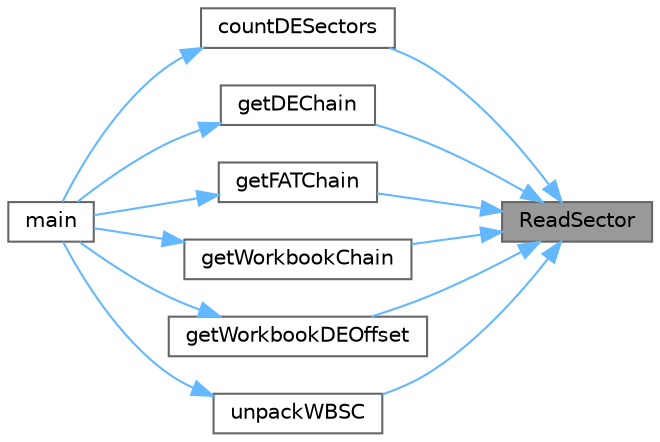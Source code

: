 digraph "ReadSector"
{
 // LATEX_PDF_SIZE
  bgcolor="transparent";
  edge [fontname=Helvetica,fontsize=10,labelfontname=Helvetica,labelfontsize=10];
  node [fontname=Helvetica,fontsize=10,shape=box,height=0.2,width=0.4];
  rankdir="RL";
  Node1 [id="Node000001",label="ReadSector",height=0.2,width=0.4,color="gray40", fillcolor="grey60", style="filled", fontcolor="black",tooltip="Читает данные сектора из буфера в указанную область памяти."];
  Node1 -> Node2 [id="edge1_Node000001_Node000002",dir="back",color="steelblue1",style="solid",tooltip=" "];
  Node2 [id="Node000002",label="countDESectors",height=0.2,width=0.4,color="grey40", fillcolor="white", style="filled",URL="$_x_l_s_parser_8cpp.html#a2b0ff8adaff08621b6eac375c9262e18",tooltip="Подсчитывает количество секторов, связанных с цепочкой Directory Entry (DE)."];
  Node2 -> Node3 [id="edge2_Node000002_Node000003",dir="back",color="steelblue1",style="solid",tooltip=" "];
  Node3 [id="Node000003",label="main",height=0.2,width=0.4,color="grey40", fillcolor="white", style="filled",URL="$_x_l_s_parser_8cpp.html#ae66f6b31b5ad750f1fe042a706a4e3d4",tooltip=" "];
  Node1 -> Node4 [id="edge3_Node000001_Node000004",dir="back",color="steelblue1",style="solid",tooltip=" "];
  Node4 [id="Node000004",label="getDEChain",height=0.2,width=0.4,color="grey40", fillcolor="white", style="filled",URL="$_x_l_s_parser_8cpp.html#ab77afacbaeb29cd296eb5dd6f3f64e00",tooltip="Создает цепочку секторов Directory Entry (DE) из FAT."];
  Node4 -> Node3 [id="edge4_Node000004_Node000003",dir="back",color="steelblue1",style="solid",tooltip=" "];
  Node1 -> Node5 [id="edge5_Node000001_Node000005",dir="back",color="steelblue1",style="solid",tooltip=" "];
  Node5 [id="Node000005",label="getFATChain",height=0.2,width=0.4,color="grey40", fillcolor="white", style="filled",URL="$_x_l_s_parser_8cpp.html#a72dbc33b77d2c5e83ddd6751866e3b7d",tooltip="Извлекает цепочку FAT секторов и сохраняет их в массив."];
  Node5 -> Node3 [id="edge6_Node000005_Node000003",dir="back",color="steelblue1",style="solid",tooltip=" "];
  Node1 -> Node6 [id="edge7_Node000001_Node000006",dir="back",color="steelblue1",style="solid",tooltip=" "];
  Node6 [id="Node000006",label="getWorkbookChain",height=0.2,width=0.4,color="grey40", fillcolor="white", style="filled",URL="$_x_l_s_parser_8cpp.html#a3835c3169fc0f7dd1ef7f64c5273d877",tooltip="Извлекает цепочку секторов книги из FAT и сохраняет их в массив."];
  Node6 -> Node3 [id="edge8_Node000006_Node000003",dir="back",color="steelblue1",style="solid",tooltip=" "];
  Node1 -> Node7 [id="edge9_Node000001_Node000007",dir="back",color="steelblue1",style="solid",tooltip=" "];
  Node7 [id="Node000007",label="getWorkbookDEOffset",height=0.2,width=0.4,color="grey40", fillcolor="white", style="filled",URL="$_x_l_s_parser_8cpp.html#a09591ff2fbdc05f25e3569ba3da9671d",tooltip="Определяет смещение Directory Entry (DE) объекта Workbook в файле."];
  Node7 -> Node3 [id="edge10_Node000007_Node000003",dir="back",color="steelblue1",style="solid",tooltip=" "];
  Node1 -> Node8 [id="edge11_Node000001_Node000008",dir="back",color="steelblue1",style="solid",tooltip=" "];
  Node8 [id="Node000008",label="unpackWBSC",height=0.2,width=0.4,color="grey40", fillcolor="white", style="filled",URL="$_x_l_s_parser_8cpp.html#aa1c59453319a7175976aa689a12ecd94",tooltip="Распаковывает цепочку секторов Workbook в единый непрерывный буфер."];
  Node8 -> Node3 [id="edge12_Node000008_Node000003",dir="back",color="steelblue1",style="solid",tooltip=" "];
}
